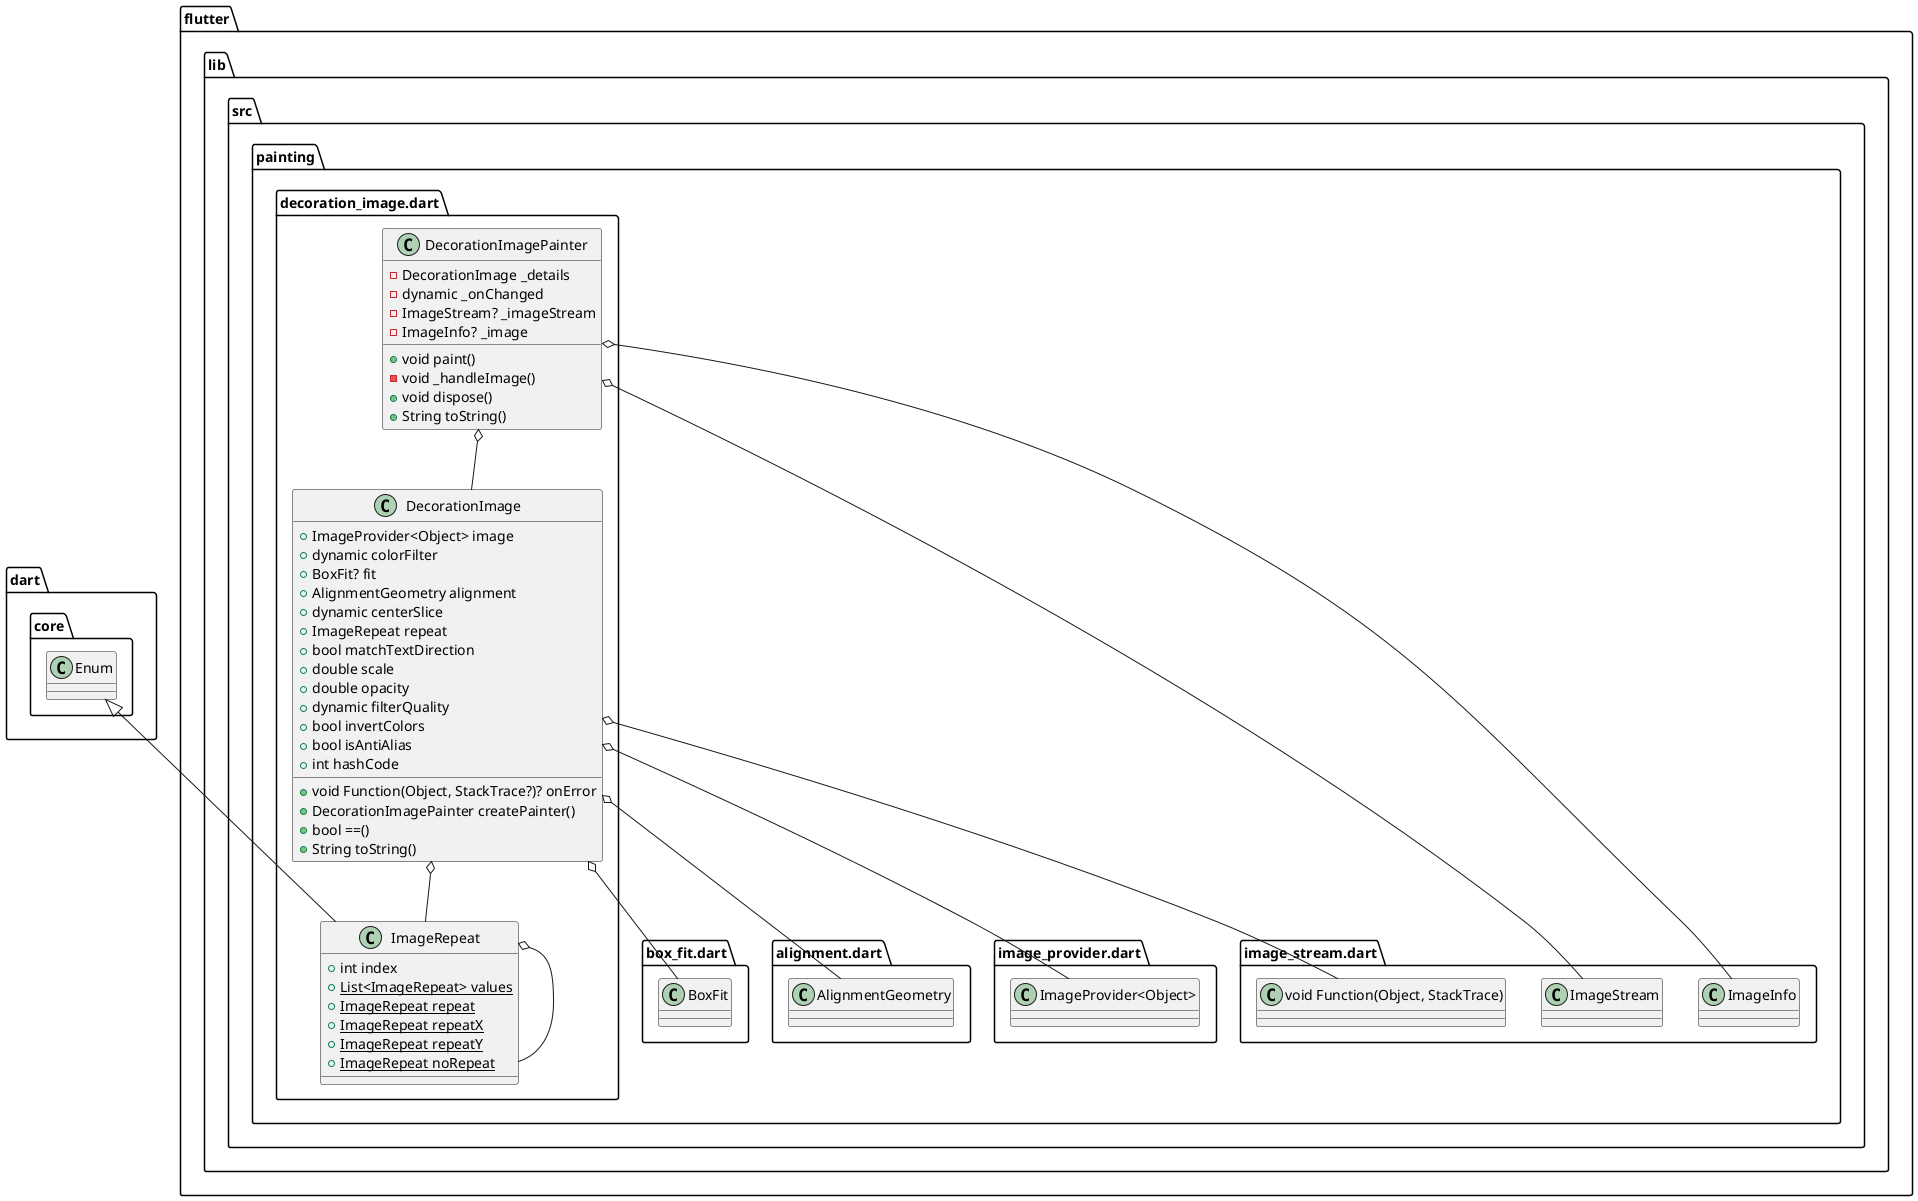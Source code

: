 @startuml
set namespaceSeparator ::

class "flutter::lib::src::painting::decoration_image.dart::DecorationImage" {
  +ImageProvider<Object> image
  +void Function(Object, StackTrace?)? onError
  +dynamic colorFilter
  +BoxFit? fit
  +AlignmentGeometry alignment
  +dynamic centerSlice
  +ImageRepeat repeat
  +bool matchTextDirection
  +double scale
  +double opacity
  +dynamic filterQuality
  +bool invertColors
  +bool isAntiAlias
  +int hashCode
  +DecorationImagePainter createPainter()
  +bool ==()
  +String toString()
}

"flutter::lib::src::painting::decoration_image.dart::DecorationImage" o-- "flutter::lib::src::painting::image_provider.dart::ImageProvider<Object>"
"flutter::lib::src::painting::decoration_image.dart::DecorationImage" o-- "flutter::lib::src::painting::image_stream.dart::void Function(Object, StackTrace)"
"flutter::lib::src::painting::decoration_image.dart::DecorationImage" o-- "flutter::lib::src::painting::box_fit.dart::BoxFit"
"flutter::lib::src::painting::decoration_image.dart::DecorationImage" o-- "flutter::lib::src::painting::alignment.dart::AlignmentGeometry"
"flutter::lib::src::painting::decoration_image.dart::DecorationImage" o-- "flutter::lib::src::painting::decoration_image.dart::ImageRepeat"

class "flutter::lib::src::painting::decoration_image.dart::DecorationImagePainter" {
  -DecorationImage _details
  -dynamic _onChanged
  -ImageStream? _imageStream
  -ImageInfo? _image
  +void paint()
  -void _handleImage()
  +void dispose()
  +String toString()
}

"flutter::lib::src::painting::decoration_image.dart::DecorationImagePainter" o-- "flutter::lib::src::painting::decoration_image.dart::DecorationImage"
"flutter::lib::src::painting::decoration_image.dart::DecorationImagePainter" o-- "flutter::lib::src::painting::image_stream.dart::ImageStream"
"flutter::lib::src::painting::decoration_image.dart::DecorationImagePainter" o-- "flutter::lib::src::painting::image_stream.dart::ImageInfo"

class "flutter::lib::src::painting::decoration_image.dart::ImageRepeat" {
  +int index
  {static} +List<ImageRepeat> values
  {static} +ImageRepeat repeat
  {static} +ImageRepeat repeatX
  {static} +ImageRepeat repeatY
  {static} +ImageRepeat noRepeat
}

"flutter::lib::src::painting::decoration_image.dart::ImageRepeat" o-- "flutter::lib::src::painting::decoration_image.dart::ImageRepeat"
"dart::core::Enum" <|-- "flutter::lib::src::painting::decoration_image.dart::ImageRepeat"


@enduml